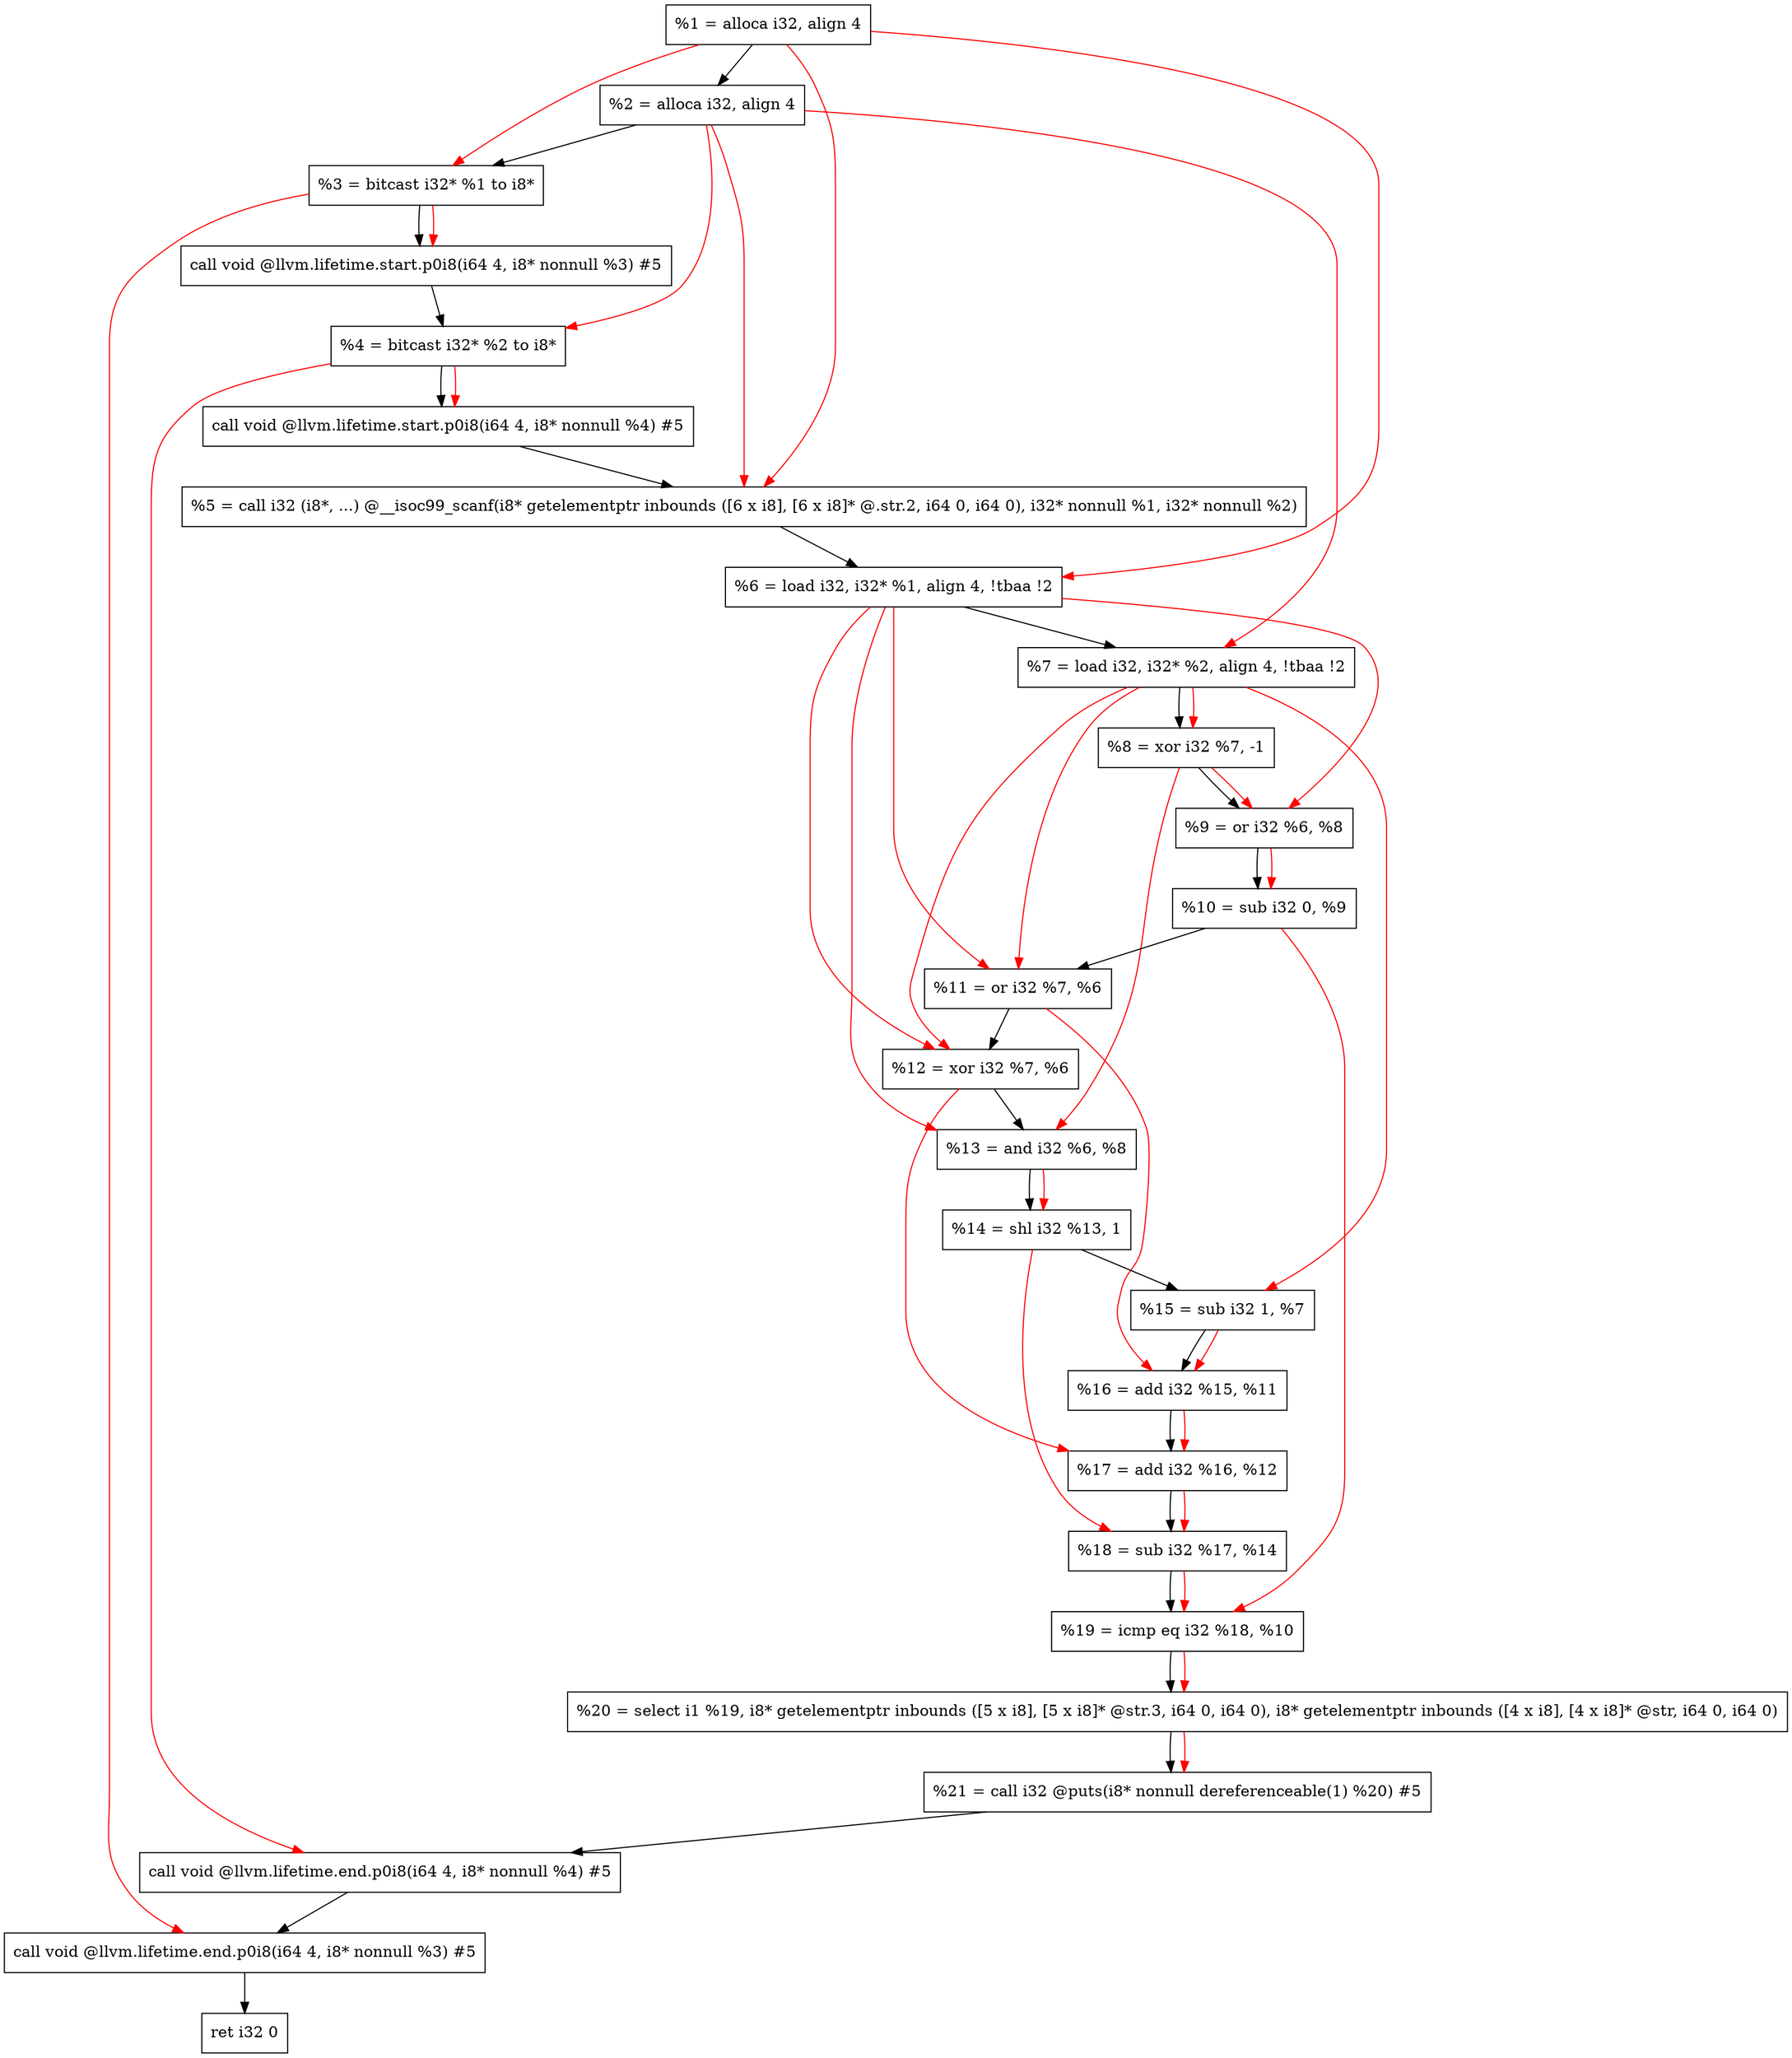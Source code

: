 digraph "DFG for'main' function" {
	Node0x11e8548[shape=record, label="  %1 = alloca i32, align 4"];
	Node0x11e85c8[shape=record, label="  %2 = alloca i32, align 4"];
	Node0x11e8658[shape=record, label="  %3 = bitcast i32* %1 to i8*"];
	Node0x11e8ab8[shape=record, label="  call void @llvm.lifetime.start.p0i8(i64 4, i8* nonnull %3) #5"];
	Node0x11e8b98[shape=record, label="  %4 = bitcast i32* %2 to i8*"];
	Node0x11e8cb8[shape=record, label="  call void @llvm.lifetime.start.p0i8(i64 4, i8* nonnull %4) #5"];
	Node0x11e8ef0[shape=record, label="  %5 = call i32 (i8*, ...) @__isoc99_scanf(i8* getelementptr inbounds ([6 x i8], [6 x i8]* @.str.2, i64 0, i64 0), i32* nonnull %1, i32* nonnull %2)"];
	Node0x11e8fa8[shape=record, label="  %6 = load i32, i32* %1, align 4, !tbaa !2"];
	Node0x11e9f18[shape=record, label="  %7 = load i32, i32* %2, align 4, !tbaa !2"];
	Node0x11ea5a0[shape=record, label="  %8 = xor i32 %7, -1"];
	Node0x11ea610[shape=record, label="  %9 = or i32 %6, %8"];
	Node0x11ea680[shape=record, label="  %10 = sub i32 0, %9"];
	Node0x11ea6f0[shape=record, label="  %11 = or i32 %7, %6"];
	Node0x11ea760[shape=record, label="  %12 = xor i32 %7, %6"];
	Node0x11ea7d0[shape=record, label="  %13 = and i32 %6, %8"];
	Node0x11ea840[shape=record, label="  %14 = shl i32 %13, 1"];
	Node0x11ea8b0[shape=record, label="  %15 = sub i32 1, %7"];
	Node0x11ea920[shape=record, label="  %16 = add i32 %15, %11"];
	Node0x11ea990[shape=record, label="  %17 = add i32 %16, %12"];
	Node0x11eaa00[shape=record, label="  %18 = sub i32 %17, %14"];
	Node0x11eaa70[shape=record, label="  %19 = icmp eq i32 %18, %10"];
	Node0x11899d8[shape=record, label="  %20 = select i1 %19, i8* getelementptr inbounds ([5 x i8], [5 x i8]* @str.3, i64 0, i64 0), i8* getelementptr inbounds ([4 x i8], [4 x i8]* @str, i64 0, i64 0)"];
	Node0x11eab00[shape=record, label="  %21 = call i32 @puts(i8* nonnull dereferenceable(1) %20) #5"];
	Node0x11ead58[shape=record, label="  call void @llvm.lifetime.end.p0i8(i64 4, i8* nonnull %4) #5"];
	Node0x11eaeb8[shape=record, label="  call void @llvm.lifetime.end.p0i8(i64 4, i8* nonnull %3) #5"];
	Node0x11eaf78[shape=record, label="  ret i32 0"];
	Node0x11e8548 -> Node0x11e85c8;
	Node0x11e85c8 -> Node0x11e8658;
	Node0x11e8658 -> Node0x11e8ab8;
	Node0x11e8ab8 -> Node0x11e8b98;
	Node0x11e8b98 -> Node0x11e8cb8;
	Node0x11e8cb8 -> Node0x11e8ef0;
	Node0x11e8ef0 -> Node0x11e8fa8;
	Node0x11e8fa8 -> Node0x11e9f18;
	Node0x11e9f18 -> Node0x11ea5a0;
	Node0x11ea5a0 -> Node0x11ea610;
	Node0x11ea610 -> Node0x11ea680;
	Node0x11ea680 -> Node0x11ea6f0;
	Node0x11ea6f0 -> Node0x11ea760;
	Node0x11ea760 -> Node0x11ea7d0;
	Node0x11ea7d0 -> Node0x11ea840;
	Node0x11ea840 -> Node0x11ea8b0;
	Node0x11ea8b0 -> Node0x11ea920;
	Node0x11ea920 -> Node0x11ea990;
	Node0x11ea990 -> Node0x11eaa00;
	Node0x11eaa00 -> Node0x11eaa70;
	Node0x11eaa70 -> Node0x11899d8;
	Node0x11899d8 -> Node0x11eab00;
	Node0x11eab00 -> Node0x11ead58;
	Node0x11ead58 -> Node0x11eaeb8;
	Node0x11eaeb8 -> Node0x11eaf78;
edge [color=red]
	Node0x11e8548 -> Node0x11e8658;
	Node0x11e8658 -> Node0x11e8ab8;
	Node0x11e85c8 -> Node0x11e8b98;
	Node0x11e8b98 -> Node0x11e8cb8;
	Node0x11e8548 -> Node0x11e8ef0;
	Node0x11e85c8 -> Node0x11e8ef0;
	Node0x11e8548 -> Node0x11e8fa8;
	Node0x11e85c8 -> Node0x11e9f18;
	Node0x11e9f18 -> Node0x11ea5a0;
	Node0x11e8fa8 -> Node0x11ea610;
	Node0x11ea5a0 -> Node0x11ea610;
	Node0x11ea610 -> Node0x11ea680;
	Node0x11e9f18 -> Node0x11ea6f0;
	Node0x11e8fa8 -> Node0x11ea6f0;
	Node0x11e9f18 -> Node0x11ea760;
	Node0x11e8fa8 -> Node0x11ea760;
	Node0x11e8fa8 -> Node0x11ea7d0;
	Node0x11ea5a0 -> Node0x11ea7d0;
	Node0x11ea7d0 -> Node0x11ea840;
	Node0x11e9f18 -> Node0x11ea8b0;
	Node0x11ea8b0 -> Node0x11ea920;
	Node0x11ea6f0 -> Node0x11ea920;
	Node0x11ea920 -> Node0x11ea990;
	Node0x11ea760 -> Node0x11ea990;
	Node0x11ea990 -> Node0x11eaa00;
	Node0x11ea840 -> Node0x11eaa00;
	Node0x11eaa00 -> Node0x11eaa70;
	Node0x11ea680 -> Node0x11eaa70;
	Node0x11eaa70 -> Node0x11899d8;
	Node0x11899d8 -> Node0x11eab00;
	Node0x11e8b98 -> Node0x11ead58;
	Node0x11e8658 -> Node0x11eaeb8;
}
